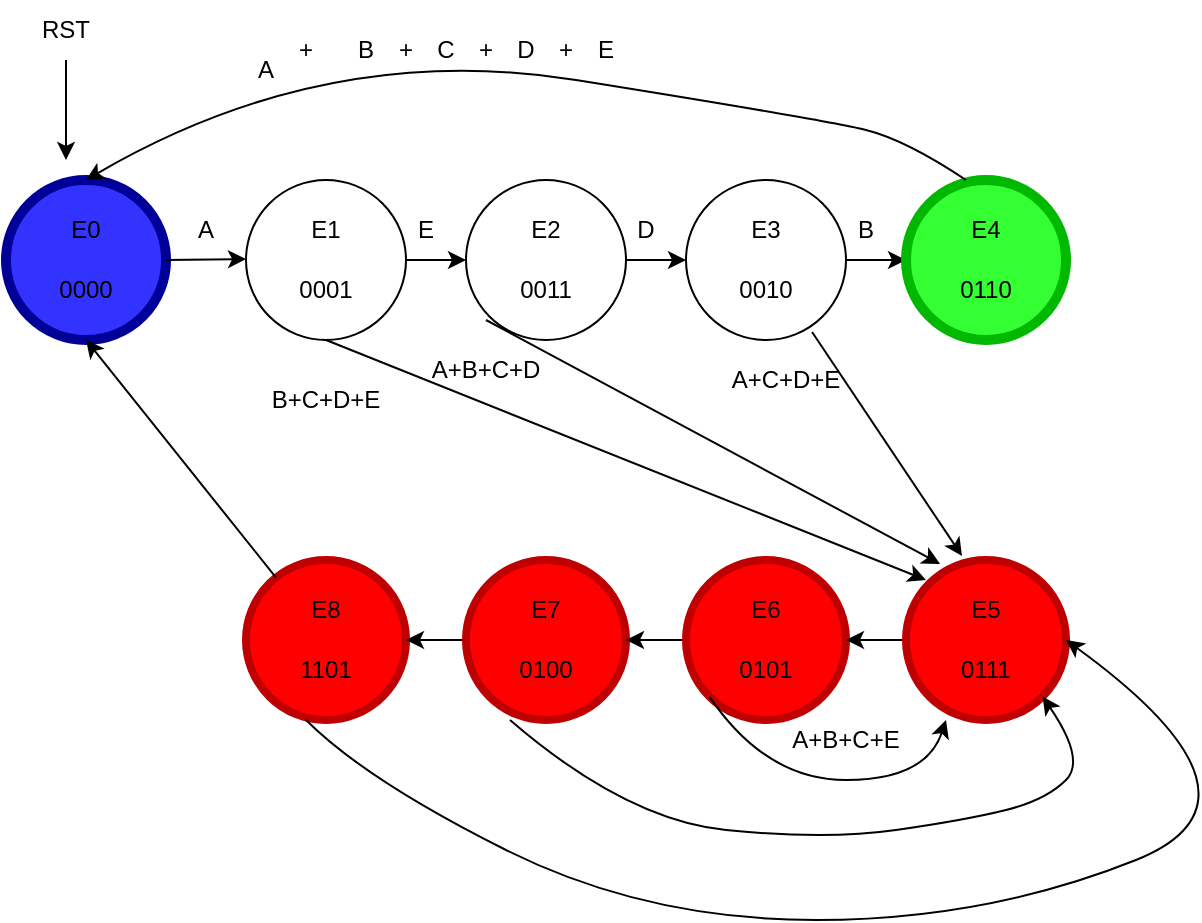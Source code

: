 <mxfile version="20.6.0" type="github">
  <diagram id="5Kl_f7UzBPuiw61jn1z6" name="Página-1">
    <mxGraphModel dx="868" dy="474" grid="1" gridSize="10" guides="1" tooltips="1" connect="1" arrows="1" fold="1" page="1" pageScale="1" pageWidth="827" pageHeight="1169" math="0" shadow="0">
      <root>
        <mxCell id="0" />
        <mxCell id="1" parent="0" />
        <mxCell id="mo4R32Ac0Kc0CfkCuT0A-2" value="" style="ellipse;whiteSpace=wrap;html=1;aspect=fixed;fillColor=#3333FF;strokeColor=#000099;fontColor=#ffffff;strokeWidth=5;" parent="1" vertex="1">
          <mxGeometry x="140" y="150" width="80" height="80" as="geometry" />
        </mxCell>
        <mxCell id="ntmVdHBr14qHbBWG0Iq2-9" value="" style="edgeStyle=orthogonalEdgeStyle;rounded=0;orthogonalLoop=1;jettySize=auto;html=1;" edge="1" parent="1" source="mo4R32Ac0Kc0CfkCuT0A-3" target="ntmVdHBr14qHbBWG0Iq2-1">
          <mxGeometry relative="1" as="geometry" />
        </mxCell>
        <mxCell id="mo4R32Ac0Kc0CfkCuT0A-3" value="" style="ellipse;whiteSpace=wrap;html=1;aspect=fixed;" parent="1" vertex="1">
          <mxGeometry x="260" y="150" width="80" height="80" as="geometry" />
        </mxCell>
        <mxCell id="ntmVdHBr14qHbBWG0Iq2-11" value="" style="edgeStyle=orthogonalEdgeStyle;rounded=0;orthogonalLoop=1;jettySize=auto;html=1;" edge="1" parent="1" source="ntmVdHBr14qHbBWG0Iq2-1" target="ntmVdHBr14qHbBWG0Iq2-2">
          <mxGeometry relative="1" as="geometry" />
        </mxCell>
        <mxCell id="ntmVdHBr14qHbBWG0Iq2-1" value="" style="ellipse;whiteSpace=wrap;html=1;aspect=fixed;" vertex="1" parent="1">
          <mxGeometry x="370" y="150" width="80" height="80" as="geometry" />
        </mxCell>
        <mxCell id="ntmVdHBr14qHbBWG0Iq2-10" value="" style="edgeStyle=orthogonalEdgeStyle;rounded=0;orthogonalLoop=1;jettySize=auto;html=1;" edge="1" parent="1" source="ntmVdHBr14qHbBWG0Iq2-2" target="ntmVdHBr14qHbBWG0Iq2-3">
          <mxGeometry relative="1" as="geometry" />
        </mxCell>
        <mxCell id="ntmVdHBr14qHbBWG0Iq2-2" value="" style="ellipse;whiteSpace=wrap;html=1;aspect=fixed;" vertex="1" parent="1">
          <mxGeometry x="480" y="150" width="80" height="80" as="geometry" />
        </mxCell>
        <mxCell id="ntmVdHBr14qHbBWG0Iq2-3" value="" style="ellipse;whiteSpace=wrap;html=1;aspect=fixed;strokeColor=#00B800;strokeWidth=5;fillColor=#33FF33;" vertex="1" parent="1">
          <mxGeometry x="590" y="150" width="80" height="80" as="geometry" />
        </mxCell>
        <mxCell id="ntmVdHBr14qHbBWG0Iq2-4" value="" style="ellipse;whiteSpace=wrap;html=1;aspect=fixed;fillColor=#FF0000;strokeColor=#BF0000;strokeWidth=4;" vertex="1" parent="1">
          <mxGeometry x="260" y="340" width="80" height="80" as="geometry" />
        </mxCell>
        <mxCell id="ntmVdHBr14qHbBWG0Iq2-15" value="" style="edgeStyle=orthogonalEdgeStyle;rounded=0;orthogonalLoop=1;jettySize=auto;html=1;" edge="1" parent="1" source="ntmVdHBr14qHbBWG0Iq2-5" target="ntmVdHBr14qHbBWG0Iq2-4">
          <mxGeometry relative="1" as="geometry" />
        </mxCell>
        <mxCell id="ntmVdHBr14qHbBWG0Iq2-5" value="" style="ellipse;whiteSpace=wrap;html=1;aspect=fixed;fillColor=#FF0000;strokeColor=#BF0000;strokeWidth=4;" vertex="1" parent="1">
          <mxGeometry x="370" y="340" width="80" height="80" as="geometry" />
        </mxCell>
        <mxCell id="ntmVdHBr14qHbBWG0Iq2-14" value="" style="edgeStyle=orthogonalEdgeStyle;rounded=0;orthogonalLoop=1;jettySize=auto;html=1;" edge="1" parent="1" source="ntmVdHBr14qHbBWG0Iq2-6" target="ntmVdHBr14qHbBWG0Iq2-5">
          <mxGeometry relative="1" as="geometry" />
        </mxCell>
        <mxCell id="ntmVdHBr14qHbBWG0Iq2-6" value="" style="ellipse;whiteSpace=wrap;html=1;aspect=fixed;fillColor=#FF0000;strokeColor=#BF0000;strokeWidth=4;" vertex="1" parent="1">
          <mxGeometry x="480" y="340" width="80" height="80" as="geometry" />
        </mxCell>
        <mxCell id="ntmVdHBr14qHbBWG0Iq2-13" value="" style="edgeStyle=orthogonalEdgeStyle;rounded=0;orthogonalLoop=1;jettySize=auto;html=1;" edge="1" parent="1" source="ntmVdHBr14qHbBWG0Iq2-7" target="ntmVdHBr14qHbBWG0Iq2-6">
          <mxGeometry relative="1" as="geometry" />
        </mxCell>
        <mxCell id="ntmVdHBr14qHbBWG0Iq2-7" value="" style="ellipse;whiteSpace=wrap;html=1;aspect=fixed;fillColor=#FF0000;strokeColor=#BF0000;strokeWidth=4;" vertex="1" parent="1">
          <mxGeometry x="590" y="340" width="80" height="80" as="geometry" />
        </mxCell>
        <mxCell id="ntmVdHBr14qHbBWG0Iq2-8" value="" style="endArrow=classic;html=1;rounded=0;" edge="1" parent="1">
          <mxGeometry width="50" height="50" relative="1" as="geometry">
            <mxPoint x="220" y="190" as="sourcePoint" />
            <mxPoint x="260" y="189.5" as="targetPoint" />
          </mxGeometry>
        </mxCell>
        <mxCell id="ntmVdHBr14qHbBWG0Iq2-17" value="E0" style="text;html=1;strokeColor=none;fillColor=none;align=center;verticalAlign=middle;whiteSpace=wrap;rounded=0;" vertex="1" parent="1">
          <mxGeometry x="150" y="160" width="60" height="30" as="geometry" />
        </mxCell>
        <mxCell id="ntmVdHBr14qHbBWG0Iq2-18" value="E1" style="text;html=1;strokeColor=none;fillColor=none;align=center;verticalAlign=middle;whiteSpace=wrap;rounded=0;" vertex="1" parent="1">
          <mxGeometry x="270" y="160" width="60" height="30" as="geometry" />
        </mxCell>
        <mxCell id="ntmVdHBr14qHbBWG0Iq2-19" value="E2" style="text;html=1;strokeColor=none;fillColor=none;align=center;verticalAlign=middle;whiteSpace=wrap;rounded=0;" vertex="1" parent="1">
          <mxGeometry x="380" y="160" width="60" height="30" as="geometry" />
        </mxCell>
        <mxCell id="ntmVdHBr14qHbBWG0Iq2-20" value="E3" style="text;html=1;strokeColor=none;fillColor=none;align=center;verticalAlign=middle;whiteSpace=wrap;rounded=0;" vertex="1" parent="1">
          <mxGeometry x="490" y="160" width="60" height="30" as="geometry" />
        </mxCell>
        <mxCell id="ntmVdHBr14qHbBWG0Iq2-21" value="E4" style="text;html=1;strokeColor=none;fillColor=none;align=center;verticalAlign=middle;whiteSpace=wrap;rounded=0;" vertex="1" parent="1">
          <mxGeometry x="600" y="160" width="60" height="30" as="geometry" />
        </mxCell>
        <mxCell id="ntmVdHBr14qHbBWG0Iq2-22" value="E5" style="text;html=1;strokeColor=none;fillColor=none;align=center;verticalAlign=middle;whiteSpace=wrap;rounded=0;" vertex="1" parent="1">
          <mxGeometry x="600" y="350" width="60" height="30" as="geometry" />
        </mxCell>
        <mxCell id="ntmVdHBr14qHbBWG0Iq2-23" value="E6" style="text;html=1;strokeColor=none;fillColor=none;align=center;verticalAlign=middle;whiteSpace=wrap;rounded=0;" vertex="1" parent="1">
          <mxGeometry x="490" y="350" width="60" height="30" as="geometry" />
        </mxCell>
        <mxCell id="ntmVdHBr14qHbBWG0Iq2-24" value="E7" style="text;html=1;strokeColor=none;fillColor=none;align=center;verticalAlign=middle;whiteSpace=wrap;rounded=0;" vertex="1" parent="1">
          <mxGeometry x="380" y="350" width="60" height="30" as="geometry" />
        </mxCell>
        <mxCell id="ntmVdHBr14qHbBWG0Iq2-25" value="E8" style="text;html=1;strokeColor=none;fillColor=none;align=center;verticalAlign=middle;whiteSpace=wrap;rounded=0;" vertex="1" parent="1">
          <mxGeometry x="270" y="350" width="60" height="30" as="geometry" />
        </mxCell>
        <mxCell id="ntmVdHBr14qHbBWG0Iq2-26" value="0000" style="text;html=1;strokeColor=none;fillColor=none;align=center;verticalAlign=middle;whiteSpace=wrap;rounded=0;" vertex="1" parent="1">
          <mxGeometry x="150" y="190" width="60" height="30" as="geometry" />
        </mxCell>
        <mxCell id="ntmVdHBr14qHbBWG0Iq2-27" value="0001" style="text;html=1;strokeColor=none;fillColor=none;align=center;verticalAlign=middle;whiteSpace=wrap;rounded=0;" vertex="1" parent="1">
          <mxGeometry x="270" y="190" width="60" height="30" as="geometry" />
        </mxCell>
        <mxCell id="ntmVdHBr14qHbBWG0Iq2-28" value="0011" style="text;html=1;strokeColor=none;fillColor=none;align=center;verticalAlign=middle;whiteSpace=wrap;rounded=0;" vertex="1" parent="1">
          <mxGeometry x="380" y="190" width="60" height="30" as="geometry" />
        </mxCell>
        <mxCell id="ntmVdHBr14qHbBWG0Iq2-29" value="0010" style="text;html=1;strokeColor=none;fillColor=none;align=center;verticalAlign=middle;whiteSpace=wrap;rounded=0;" vertex="1" parent="1">
          <mxGeometry x="490" y="190" width="60" height="30" as="geometry" />
        </mxCell>
        <mxCell id="ntmVdHBr14qHbBWG0Iq2-30" value="0110" style="text;html=1;strokeColor=none;fillColor=none;align=center;verticalAlign=middle;whiteSpace=wrap;rounded=0;" vertex="1" parent="1">
          <mxGeometry x="600" y="190" width="60" height="30" as="geometry" />
        </mxCell>
        <mxCell id="ntmVdHBr14qHbBWG0Iq2-31" value="1101" style="text;html=1;strokeColor=none;fillColor=none;align=center;verticalAlign=middle;whiteSpace=wrap;rounded=0;" vertex="1" parent="1">
          <mxGeometry x="270" y="380" width="60" height="30" as="geometry" />
        </mxCell>
        <mxCell id="ntmVdHBr14qHbBWG0Iq2-32" value="0100" style="text;html=1;strokeColor=none;fillColor=none;align=center;verticalAlign=middle;whiteSpace=wrap;rounded=0;" vertex="1" parent="1">
          <mxGeometry x="380" y="380" width="60" height="30" as="geometry" />
        </mxCell>
        <mxCell id="ntmVdHBr14qHbBWG0Iq2-33" value="0101" style="text;html=1;strokeColor=none;fillColor=none;align=center;verticalAlign=middle;whiteSpace=wrap;rounded=0;" vertex="1" parent="1">
          <mxGeometry x="490" y="380" width="60" height="30" as="geometry" />
        </mxCell>
        <mxCell id="ntmVdHBr14qHbBWG0Iq2-34" value="0111" style="text;html=1;strokeColor=none;fillColor=none;align=center;verticalAlign=middle;whiteSpace=wrap;rounded=0;" vertex="1" parent="1">
          <mxGeometry x="600" y="380" width="60" height="30" as="geometry" />
        </mxCell>
        <mxCell id="ntmVdHBr14qHbBWG0Iq2-38" value="A" style="text;html=1;strokeColor=none;fillColor=none;align=center;verticalAlign=middle;whiteSpace=wrap;rounded=0;strokeWidth=4;" vertex="1" parent="1">
          <mxGeometry x="210" y="160" width="60" height="30" as="geometry" />
        </mxCell>
        <mxCell id="ntmVdHBr14qHbBWG0Iq2-39" value="E" style="text;html=1;strokeColor=none;fillColor=none;align=center;verticalAlign=middle;whiteSpace=wrap;rounded=0;strokeWidth=4;" vertex="1" parent="1">
          <mxGeometry x="320" y="160" width="60" height="30" as="geometry" />
        </mxCell>
        <mxCell id="ntmVdHBr14qHbBWG0Iq2-40" value="D" style="text;html=1;strokeColor=none;fillColor=none;align=center;verticalAlign=middle;whiteSpace=wrap;rounded=0;strokeWidth=4;" vertex="1" parent="1">
          <mxGeometry x="430" y="160" width="60" height="30" as="geometry" />
        </mxCell>
        <mxCell id="ntmVdHBr14qHbBWG0Iq2-41" value="B" style="text;html=1;strokeColor=none;fillColor=none;align=center;verticalAlign=middle;whiteSpace=wrap;rounded=0;strokeWidth=4;" vertex="1" parent="1">
          <mxGeometry x="540" y="160" width="60" height="30" as="geometry" />
        </mxCell>
        <mxCell id="ntmVdHBr14qHbBWG0Iq2-43" value="" style="endArrow=classic;html=1;rounded=0;entryX=0.5;entryY=1;entryDx=0;entryDy=0;" edge="1" parent="1" source="ntmVdHBr14qHbBWG0Iq2-4" target="mo4R32Ac0Kc0CfkCuT0A-2">
          <mxGeometry width="50" height="50" relative="1" as="geometry">
            <mxPoint x="180" y="320" as="sourcePoint" />
            <mxPoint x="230" y="270" as="targetPoint" />
          </mxGeometry>
        </mxCell>
        <mxCell id="ntmVdHBr14qHbBWG0Iq2-44" value="" style="curved=1;endArrow=classic;html=1;rounded=0;entryX=0.5;entryY=0;entryDx=0;entryDy=0;" edge="1" parent="1" target="mo4R32Ac0Kc0CfkCuT0A-2">
          <mxGeometry width="50" height="50" relative="1" as="geometry">
            <mxPoint x="620" y="150" as="sourcePoint" />
            <mxPoint x="580" y="40" as="targetPoint" />
            <Array as="points">
              <mxPoint x="590" y="130" />
              <mxPoint x="550" y="120" />
              <mxPoint x="300" y="80" />
            </Array>
          </mxGeometry>
        </mxCell>
        <mxCell id="ntmVdHBr14qHbBWG0Iq2-45" value="A" style="text;html=1;strokeColor=none;fillColor=none;align=center;verticalAlign=middle;whiteSpace=wrap;rounded=0;strokeWidth=4;" vertex="1" parent="1">
          <mxGeometry x="240" y="80" width="60" height="30" as="geometry" />
        </mxCell>
        <mxCell id="ntmVdHBr14qHbBWG0Iq2-46" value="B" style="text;html=1;strokeColor=none;fillColor=none;align=center;verticalAlign=middle;whiteSpace=wrap;rounded=0;strokeWidth=4;" vertex="1" parent="1">
          <mxGeometry x="290" y="70" width="60" height="30" as="geometry" />
        </mxCell>
        <mxCell id="ntmVdHBr14qHbBWG0Iq2-48" value="C" style="text;html=1;strokeColor=none;fillColor=none;align=center;verticalAlign=middle;whiteSpace=wrap;rounded=0;strokeWidth=4;" vertex="1" parent="1">
          <mxGeometry x="330" y="70" width="60" height="30" as="geometry" />
        </mxCell>
        <mxCell id="ntmVdHBr14qHbBWG0Iq2-50" value="D" style="text;html=1;strokeColor=none;fillColor=none;align=center;verticalAlign=middle;whiteSpace=wrap;rounded=0;strokeWidth=4;" vertex="1" parent="1">
          <mxGeometry x="370" y="70" width="60" height="30" as="geometry" />
        </mxCell>
        <mxCell id="ntmVdHBr14qHbBWG0Iq2-52" value="E" style="text;html=1;strokeColor=none;fillColor=none;align=center;verticalAlign=middle;whiteSpace=wrap;rounded=0;strokeWidth=4;" vertex="1" parent="1">
          <mxGeometry x="410" y="70" width="60" height="30" as="geometry" />
        </mxCell>
        <mxCell id="ntmVdHBr14qHbBWG0Iq2-53" value="+" style="text;html=1;strokeColor=none;fillColor=none;align=center;verticalAlign=middle;whiteSpace=wrap;rounded=0;strokeWidth=4;" vertex="1" parent="1">
          <mxGeometry x="260" y="70" width="60" height="30" as="geometry" />
        </mxCell>
        <mxCell id="ntmVdHBr14qHbBWG0Iq2-54" value="+" style="text;html=1;strokeColor=none;fillColor=none;align=center;verticalAlign=middle;whiteSpace=wrap;rounded=0;strokeWidth=4;" vertex="1" parent="1">
          <mxGeometry x="310" y="70" width="60" height="30" as="geometry" />
        </mxCell>
        <mxCell id="ntmVdHBr14qHbBWG0Iq2-55" value="+" style="text;html=1;strokeColor=none;fillColor=none;align=center;verticalAlign=middle;whiteSpace=wrap;rounded=0;strokeWidth=4;" vertex="1" parent="1">
          <mxGeometry x="350" y="70" width="60" height="30" as="geometry" />
        </mxCell>
        <mxCell id="ntmVdHBr14qHbBWG0Iq2-56" value="+" style="text;html=1;strokeColor=none;fillColor=none;align=center;verticalAlign=middle;whiteSpace=wrap;rounded=0;strokeWidth=4;" vertex="1" parent="1">
          <mxGeometry x="390" y="70" width="60" height="30" as="geometry" />
        </mxCell>
        <mxCell id="ntmVdHBr14qHbBWG0Iq2-57" value="" style="endArrow=classic;html=1;rounded=0;entryX=0;entryY=0;entryDx=0;entryDy=0;exitX=0.5;exitY=1;exitDx=0;exitDy=0;" edge="1" parent="1" source="mo4R32Ac0Kc0CfkCuT0A-3" target="ntmVdHBr14qHbBWG0Iq2-22">
          <mxGeometry width="50" height="50" relative="1" as="geometry">
            <mxPoint x="310" y="270" as="sourcePoint" />
            <mxPoint x="360" y="220" as="targetPoint" />
          </mxGeometry>
        </mxCell>
        <mxCell id="ntmVdHBr14qHbBWG0Iq2-58" value="" style="endArrow=classic;html=1;rounded=0;entryX=0.213;entryY=0.025;entryDx=0;entryDy=0;entryPerimeter=0;exitX=0;exitY=1;exitDx=0;exitDy=0;" edge="1" parent="1" source="ntmVdHBr14qHbBWG0Iq2-28" target="ntmVdHBr14qHbBWG0Iq2-7">
          <mxGeometry width="50" height="50" relative="1" as="geometry">
            <mxPoint x="540" y="270" as="sourcePoint" />
            <mxPoint x="590" y="220" as="targetPoint" />
          </mxGeometry>
        </mxCell>
        <mxCell id="ntmVdHBr14qHbBWG0Iq2-59" value="" style="endArrow=classic;html=1;rounded=0;exitX=0.788;exitY=0.95;exitDx=0;exitDy=0;exitPerimeter=0;entryX=0.35;entryY=-0.025;entryDx=0;entryDy=0;entryPerimeter=0;" edge="1" parent="1" source="ntmVdHBr14qHbBWG0Iq2-2" target="ntmVdHBr14qHbBWG0Iq2-7">
          <mxGeometry width="50" height="50" relative="1" as="geometry">
            <mxPoint x="545" y="300" as="sourcePoint" />
            <mxPoint x="620" y="330" as="targetPoint" />
          </mxGeometry>
        </mxCell>
        <mxCell id="ntmVdHBr14qHbBWG0Iq2-60" value="" style="curved=1;endArrow=classic;html=1;rounded=0;exitX=0;exitY=1;exitDx=0;exitDy=0;entryX=0.25;entryY=1;entryDx=0;entryDy=0;entryPerimeter=0;" edge="1" parent="1" source="ntmVdHBr14qHbBWG0Iq2-6" target="ntmVdHBr14qHbBWG0Iq2-7">
          <mxGeometry width="50" height="50" relative="1" as="geometry">
            <mxPoint x="560" y="480" as="sourcePoint" />
            <mxPoint x="620" y="430" as="targetPoint" />
            <Array as="points">
              <mxPoint x="520" y="450" />
              <mxPoint x="600" y="450" />
            </Array>
          </mxGeometry>
        </mxCell>
        <mxCell id="ntmVdHBr14qHbBWG0Iq2-61" value="" style="curved=1;endArrow=classic;html=1;rounded=0;exitX=0.275;exitY=1;exitDx=0;exitDy=0;exitPerimeter=0;entryX=1;entryY=1;entryDx=0;entryDy=0;" edge="1" parent="1" source="ntmVdHBr14qHbBWG0Iq2-5" target="ntmVdHBr14qHbBWG0Iq2-7">
          <mxGeometry width="50" height="50" relative="1" as="geometry">
            <mxPoint x="440" y="480" as="sourcePoint" />
            <mxPoint x="670" y="440" as="targetPoint" />
            <Array as="points">
              <mxPoint x="450" y="470" />
              <mxPoint x="550" y="480" />
              <mxPoint x="620" y="470" />
              <mxPoint x="660" y="460" />
              <mxPoint x="680" y="440" />
            </Array>
          </mxGeometry>
        </mxCell>
        <mxCell id="ntmVdHBr14qHbBWG0Iq2-62" value="" style="curved=1;endArrow=classic;html=1;rounded=0;exitX=0.375;exitY=1;exitDx=0;exitDy=0;exitPerimeter=0;entryX=1;entryY=0.5;entryDx=0;entryDy=0;" edge="1" parent="1" source="ntmVdHBr14qHbBWG0Iq2-4" target="ntmVdHBr14qHbBWG0Iq2-7">
          <mxGeometry width="50" height="50" relative="1" as="geometry">
            <mxPoint x="315" y="470" as="sourcePoint" />
            <mxPoint x="680" y="410" as="targetPoint" />
            <Array as="points">
              <mxPoint x="320" y="450" />
              <mxPoint x="460" y="520" />
              <mxPoint x="630" y="520" />
              <mxPoint x="780" y="460" />
            </Array>
          </mxGeometry>
        </mxCell>
        <mxCell id="ntmVdHBr14qHbBWG0Iq2-64" value="" style="endArrow=classic;html=1;rounded=0;" edge="1" parent="1">
          <mxGeometry width="50" height="50" relative="1" as="geometry">
            <mxPoint x="170" y="90" as="sourcePoint" />
            <mxPoint x="170" y="140" as="targetPoint" />
          </mxGeometry>
        </mxCell>
        <mxCell id="ntmVdHBr14qHbBWG0Iq2-65" value="RST" style="text;html=1;strokeColor=none;fillColor=none;align=center;verticalAlign=middle;whiteSpace=wrap;rounded=0;strokeWidth=4;" vertex="1" parent="1">
          <mxGeometry x="140" y="60" width="60" height="30" as="geometry" />
        </mxCell>
        <mxCell id="ntmVdHBr14qHbBWG0Iq2-67" value="B+C+D+E" style="text;html=1;strokeColor=none;fillColor=none;align=center;verticalAlign=middle;whiteSpace=wrap;rounded=0;strokeWidth=4;rotation=0;" vertex="1" parent="1">
          <mxGeometry x="270" y="230" width="60" height="60" as="geometry" />
        </mxCell>
        <mxCell id="ntmVdHBr14qHbBWG0Iq2-69" value="A+B+C+D" style="text;html=1;strokeColor=none;fillColor=none;align=center;verticalAlign=middle;whiteSpace=wrap;rounded=0;strokeWidth=4;rotation=0;" vertex="1" parent="1">
          <mxGeometry x="350" y="230" width="60" height="30" as="geometry" />
        </mxCell>
        <mxCell id="ntmVdHBr14qHbBWG0Iq2-70" value="A+C+D+E" style="text;html=1;strokeColor=none;fillColor=none;align=center;verticalAlign=middle;whiteSpace=wrap;rounded=0;strokeWidth=4;rotation=0;" vertex="1" parent="1">
          <mxGeometry x="500" y="220" width="60" height="60" as="geometry" />
        </mxCell>
        <mxCell id="ntmVdHBr14qHbBWG0Iq2-72" value="A+B+C+E" style="text;html=1;strokeColor=none;fillColor=none;align=center;verticalAlign=middle;whiteSpace=wrap;rounded=0;strokeWidth=4;rotation=0;" vertex="1" parent="1">
          <mxGeometry x="530" y="400" width="60" height="60" as="geometry" />
        </mxCell>
      </root>
    </mxGraphModel>
  </diagram>
</mxfile>
